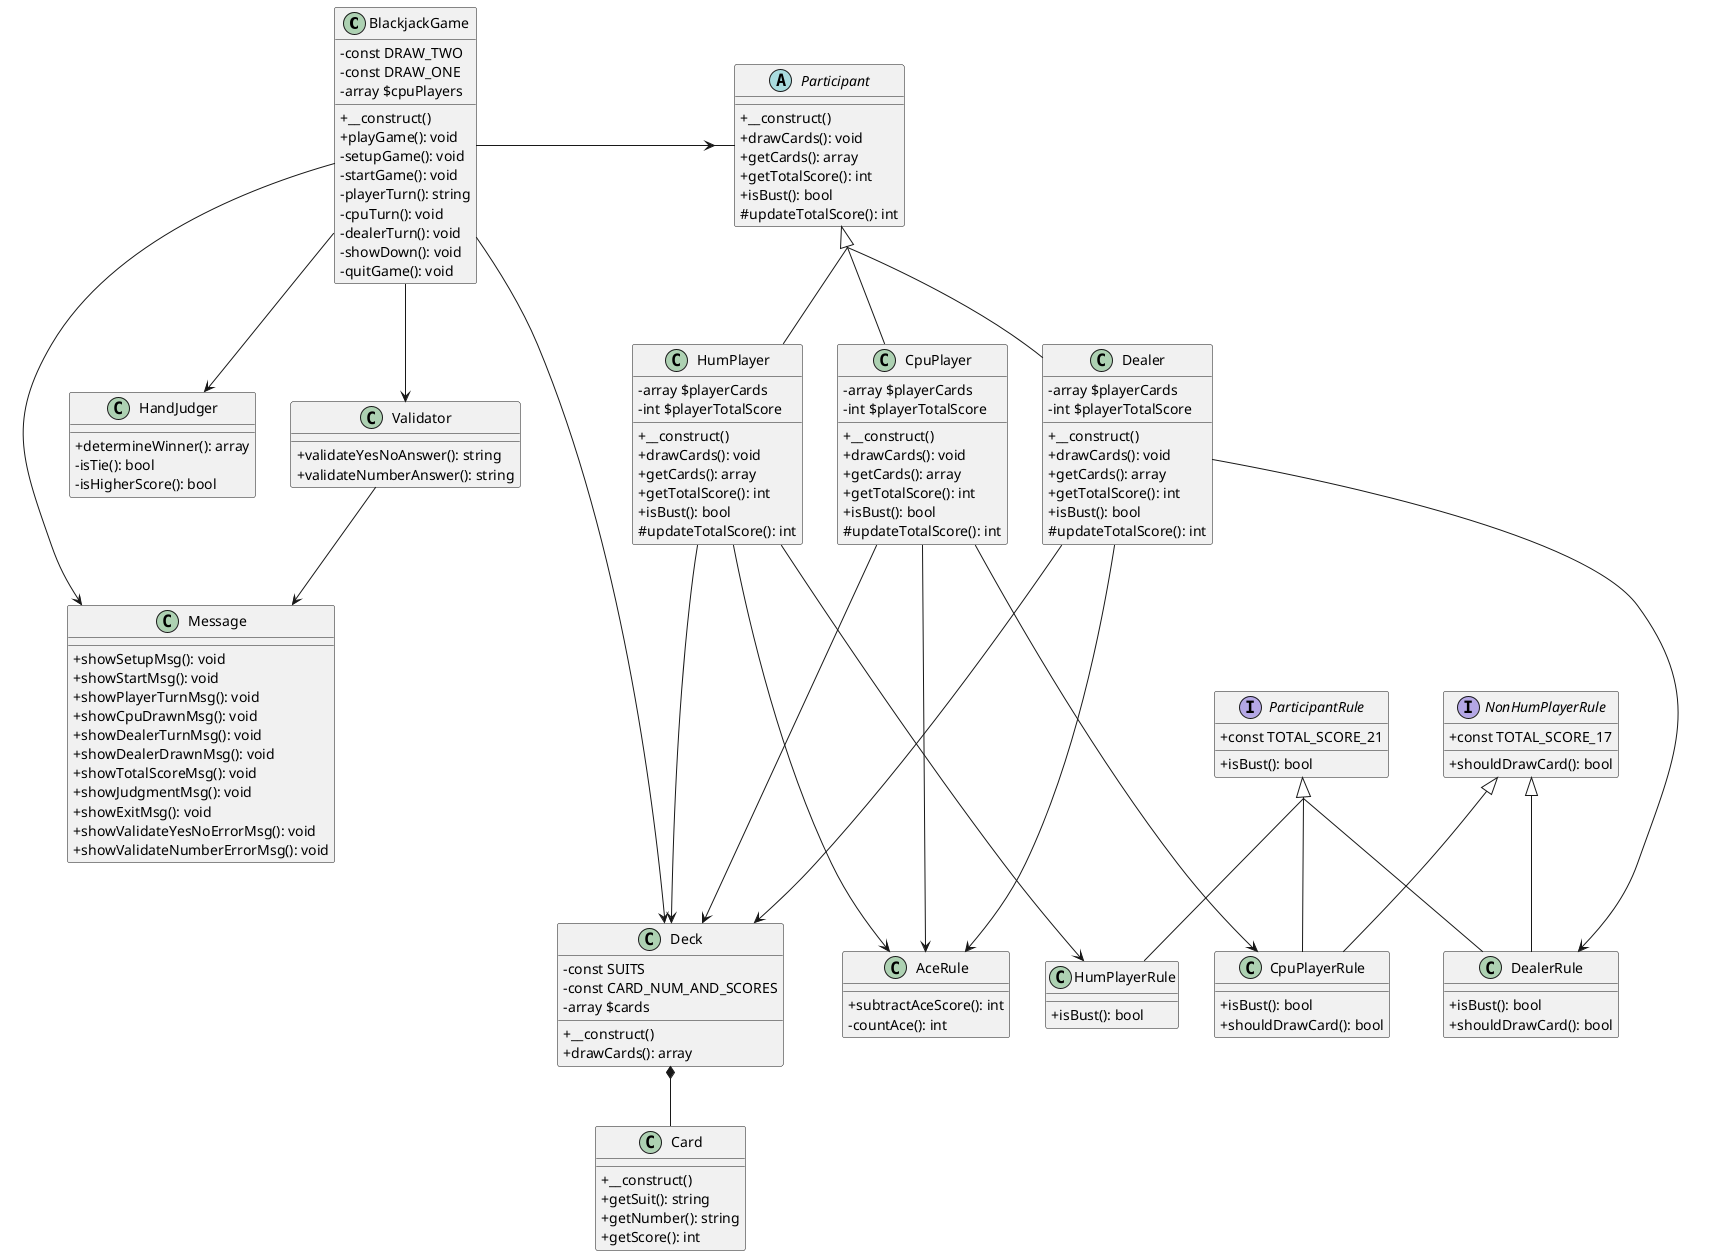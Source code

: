 @startuml blackjack

BlackjackGame -> Participant
BlackjackGame --> Deck
BlackjackGame --> Message
BlackjackGame --> Validator
BlackjackGame --> HandJudger

Participant <|-- HumPlayer
Participant <|-- CpuPlayer
Participant <|-- Dealer

HumPlayer ---> Deck
CpuPlayer ---> Deck
Dealer ---> Deck

Deck *-- Card

Validator --> Message

HumPlayer ---> AceRule
HumPlayer ---> HumPlayerRule

CpuPlayer ---> AceRule
CpuPlayer ---> CpuPlayerRule

Dealer ---> AceRule
Dealer ---> DealerRule

NonHumPlayerRule <|-- CpuPlayerRule
NonHumPlayerRule <|-- DealerRule

ParticipantRule <|-- HumPlayerRule
ParticipantRule <|-- CpuPlayerRule
ParticipantRule <|-- DealerRule


skinparam classAttributeIconSize 0
skinparam groupInheritance 3

' ブラックジャックゲーム
class BlackjackGame {
    -const DRAW_TWO
    -const DRAW_ONE
    -array $cpuPlayers
    +__construct()
    +playGame(): void
    -setupGame(): void
    -startGame(): void
    -playerTurn(): string
    -cpuTurn(): void
    -dealerTurn(): void
    -showDown(): void
    -quitGame(): void
}

' 参加者
abstract Participant {
    +__construct()
    +drawCards(): void
    +getCards(): array
    +getTotalScore(): int
    +isBust(): bool
    #updateTotalScore(): int
}

class HumPlayer {
    -array $playerCards
    -int $playerTotalScore
    +__construct()
    +drawCards(): void
    +getCards(): array
    +getTotalScore(): int
    +isBust(): bool
    #updateTotalScore(): int
}

class Dealer {
    -array $playerCards
    -int $playerTotalScore
    +__construct()
    +drawCards(): void
    +getCards(): array
    +getTotalScore(): int
    +isBust(): bool
    #updateTotalScore(): int
}

class CpuPlayer {
    -array $playerCards
    -int $playerTotalScore
    +__construct()
    +drawCards(): void
    +getCards(): array
    +getTotalScore(): int
    +isBust(): bool
    #updateTotalScore(): int
}

' デッキ
class Deck {
    -const SUITS
    -const CARD_NUM_AND_SCORES
    -array $cards
    +__construct()
    +drawCards(): array
}

' カード
class Card {
    +__construct()
    +getSuit(): string
    +getNumber(): string
    +getScore(): int
}

' ルールクラス
interface ParticipantRule{
    +const TOTAL_SCORE_21
    +isBust(): bool
}

interface NonHumPlayerRule{
    +const TOTAL_SCORE_17
    +shouldDrawCard(): bool
}

class HumPlayerRule {
    +isBust(): bool
}

class DealerRule {
    +isBust(): bool
    +shouldDrawCard(): bool
}

class CpuPlayerRule {
    +isBust(): bool
    +shouldDrawCard(): bool
}

class AceRule{
    +subtractAceScore(): int
    -countAce(): int
}

' 結果
class HandJudger {
    +determineWinner(): array
    -isTie(): bool
    -isHigherScore(): bool
}

' メッセージ
class Message {
    +showSetupMsg(): void
    +showStartMsg(): void
    +showPlayerTurnMsg(): void
    +showCpuDrawnMsg(): void
    +showDealerTurnMsg(): void
    +showDealerDrawnMsg(): void
    +showTotalScoreMsg(): void
    +showJudgmentMsg(): void
    +showExitMsg(): void
    +showValidateYesNoErrorMsg(): void
    +showValidateNumberErrorMsg(): void
}

' バリデーター
class Validator {
    +validateYesNoAnswer(): string
    +validateNumberAnswer(): string
}

@enduml
